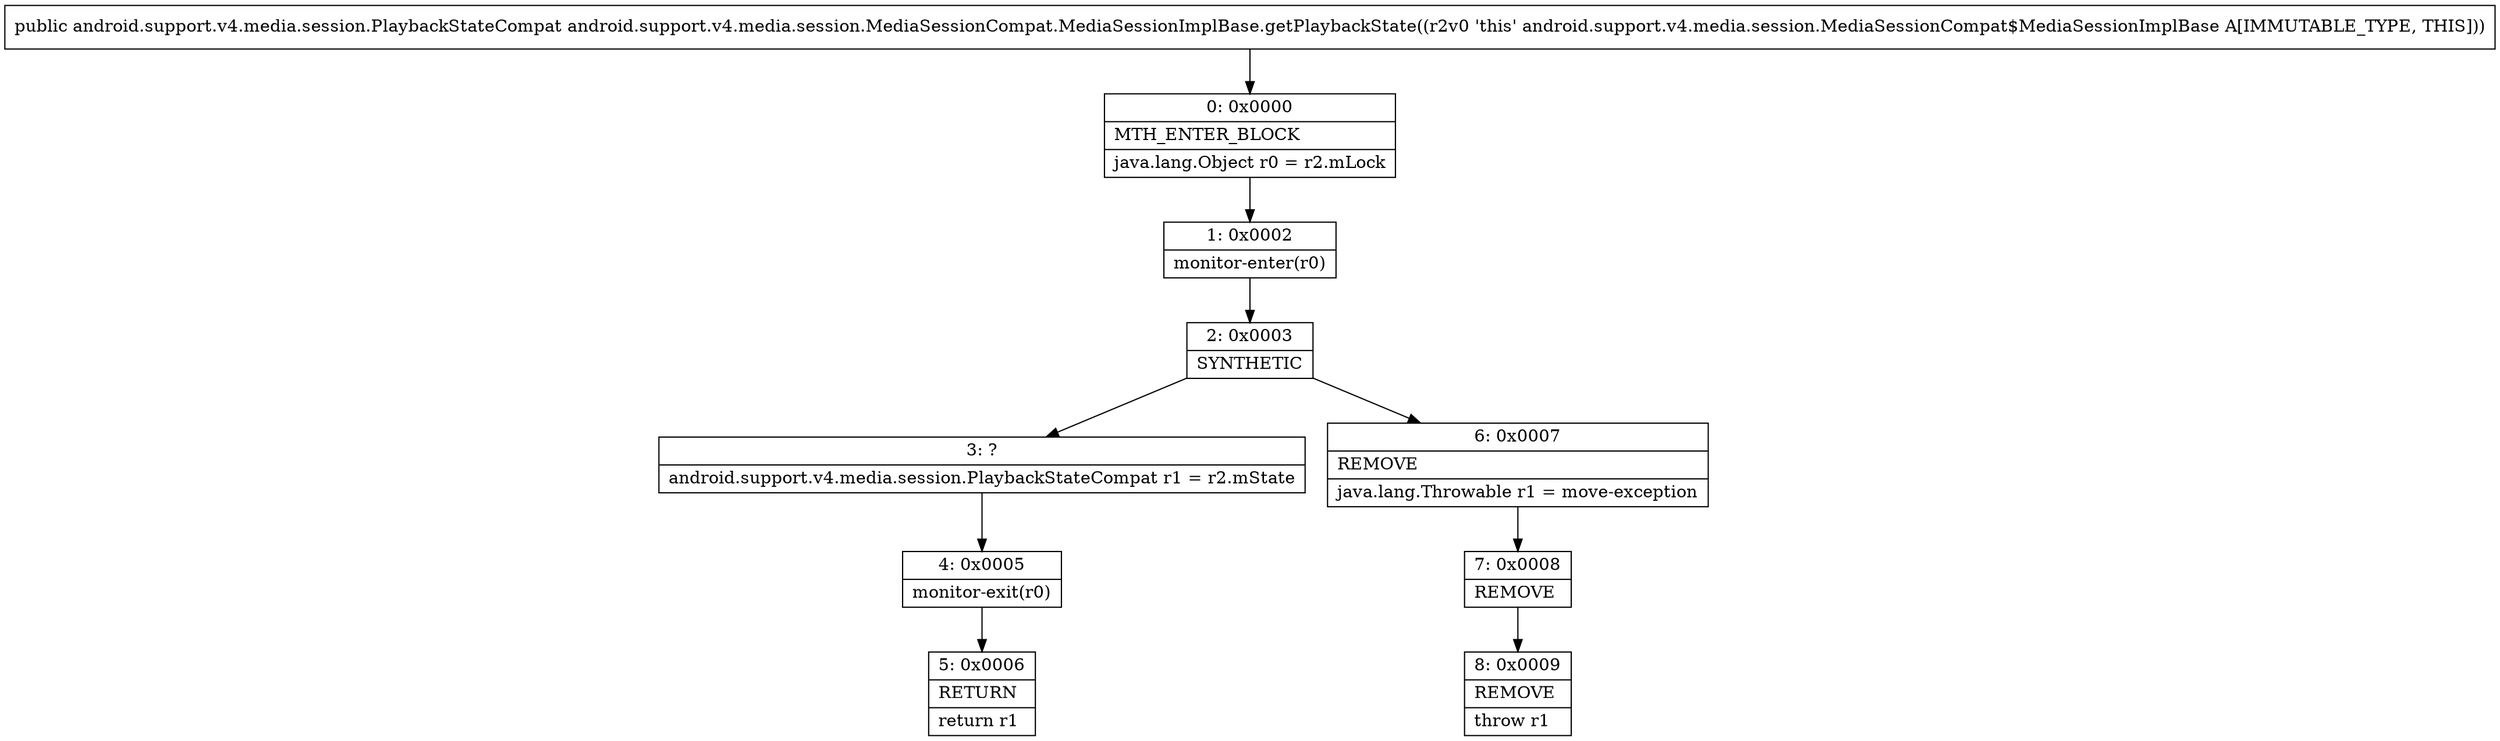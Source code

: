 digraph "CFG forandroid.support.v4.media.session.MediaSessionCompat.MediaSessionImplBase.getPlaybackState()Landroid\/support\/v4\/media\/session\/PlaybackStateCompat;" {
Node_0 [shape=record,label="{0\:\ 0x0000|MTH_ENTER_BLOCK\l|java.lang.Object r0 = r2.mLock\l}"];
Node_1 [shape=record,label="{1\:\ 0x0002|monitor\-enter(r0)\l}"];
Node_2 [shape=record,label="{2\:\ 0x0003|SYNTHETIC\l}"];
Node_3 [shape=record,label="{3\:\ ?|android.support.v4.media.session.PlaybackStateCompat r1 = r2.mState\l}"];
Node_4 [shape=record,label="{4\:\ 0x0005|monitor\-exit(r0)\l}"];
Node_5 [shape=record,label="{5\:\ 0x0006|RETURN\l|return r1\l}"];
Node_6 [shape=record,label="{6\:\ 0x0007|REMOVE\l|java.lang.Throwable r1 = move\-exception\l}"];
Node_7 [shape=record,label="{7\:\ 0x0008|REMOVE\l}"];
Node_8 [shape=record,label="{8\:\ 0x0009|REMOVE\l|throw r1\l}"];
MethodNode[shape=record,label="{public android.support.v4.media.session.PlaybackStateCompat android.support.v4.media.session.MediaSessionCompat.MediaSessionImplBase.getPlaybackState((r2v0 'this' android.support.v4.media.session.MediaSessionCompat$MediaSessionImplBase A[IMMUTABLE_TYPE, THIS])) }"];
MethodNode -> Node_0;
Node_0 -> Node_1;
Node_1 -> Node_2;
Node_2 -> Node_3;
Node_2 -> Node_6;
Node_3 -> Node_4;
Node_4 -> Node_5;
Node_6 -> Node_7;
Node_7 -> Node_8;
}

